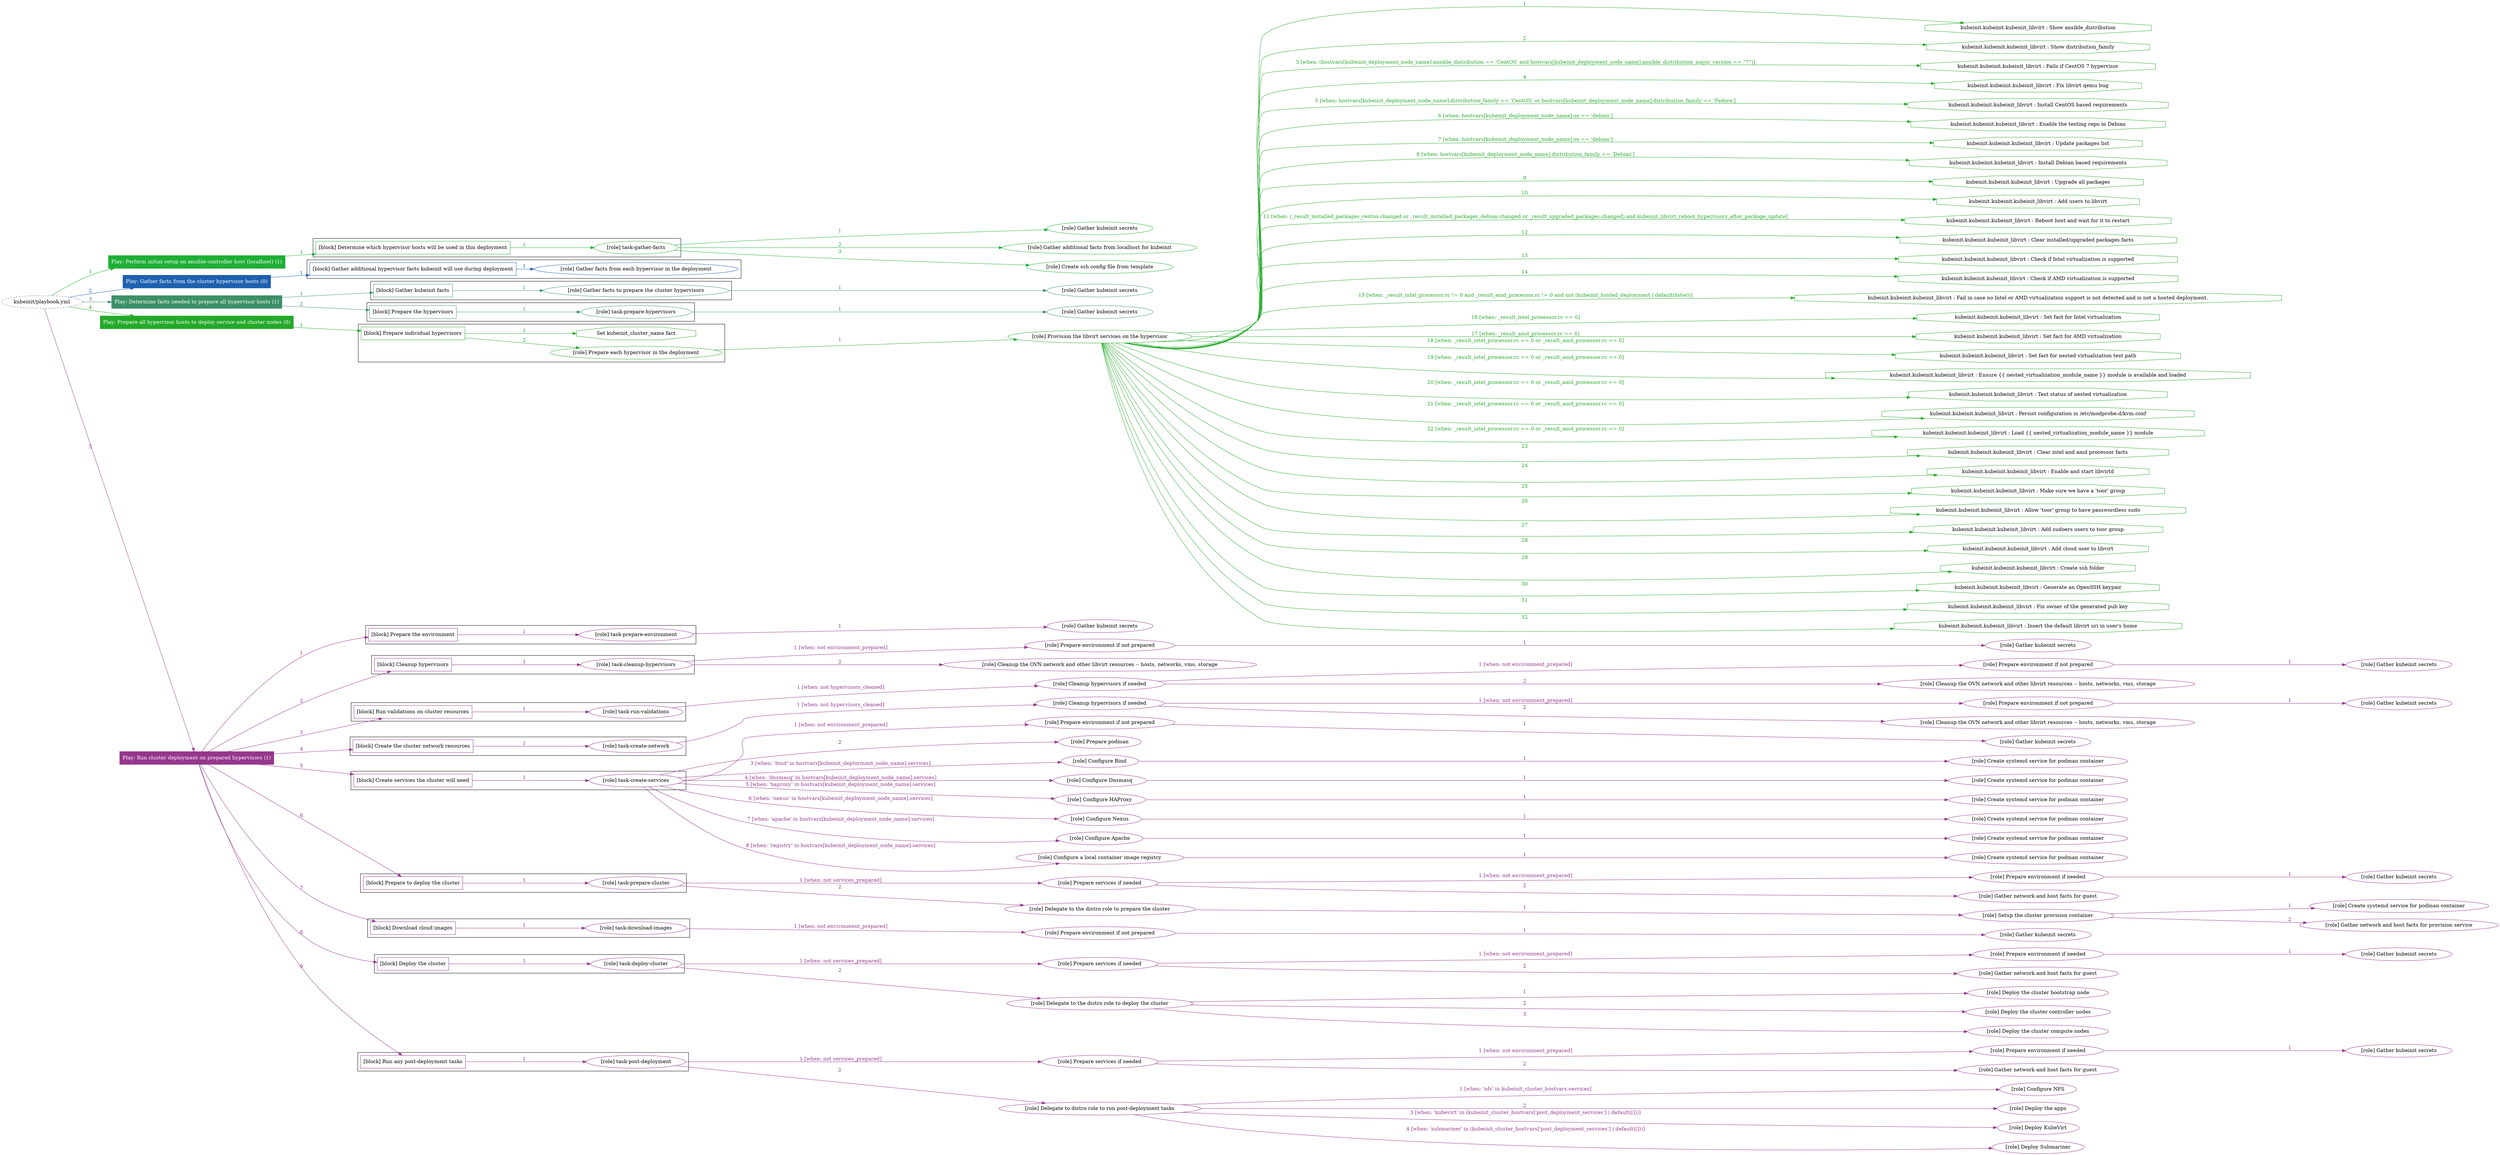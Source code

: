 digraph {
	graph [concentrate=true ordering=in rankdir=LR ratio=fill]
	edge [esep=5 sep=10]
	"kubeinit/playbook.yml" [URL="/home/runner/work/kubeinit/kubeinit/kubeinit/playbook.yml" id=playbook_e7cfbaa6 style=dotted]
	play_36e83aa4 [label="Play: Perform initial setup on ansible-controller host (localhost) (1)" URL="/home/runner/work/kubeinit/kubeinit/kubeinit/playbook.yml" color="#1daf35" fontcolor="#ffffff" id=play_36e83aa4 shape=box style=filled tooltip=localhost]
	"kubeinit/playbook.yml" -> play_36e83aa4 [label="1 " color="#1daf35" fontcolor="#1daf35" id=edge_16aa85ee labeltooltip="1 " tooltip="1 "]
	subgraph "Gather kubeinit secrets" {
		role_3c317bf0 [label="[role] Gather kubeinit secrets" URL="/home/runner/.ansible/collections/ansible_collections/kubeinit/kubeinit/roles/kubeinit_prepare/tasks/build_hypervisors_group.yml" color="#1daf35" id=role_3c317bf0 tooltip="Gather kubeinit secrets"]
	}
	subgraph "Gather additional facts from localhost for kubeinit" {
		role_29cb9073 [label="[role] Gather additional facts from localhost for kubeinit" URL="/home/runner/.ansible/collections/ansible_collections/kubeinit/kubeinit/roles/kubeinit_prepare/tasks/build_hypervisors_group.yml" color="#1daf35" id=role_29cb9073 tooltip="Gather additional facts from localhost for kubeinit"]
	}
	subgraph "Create ssh config file from template" {
		role_974e340e [label="[role] Create ssh config file from template" URL="/home/runner/.ansible/collections/ansible_collections/kubeinit/kubeinit/roles/kubeinit_prepare/tasks/build_hypervisors_group.yml" color="#1daf35" id=role_974e340e tooltip="Create ssh config file from template"]
	}
	subgraph "task-gather-facts" {
		role_64f26440 [label="[role] task-gather-facts" URL="/home/runner/work/kubeinit/kubeinit/kubeinit/playbook.yml" color="#1daf35" id=role_64f26440 tooltip="task-gather-facts"]
		role_64f26440 -> role_3c317bf0 [label="1 " color="#1daf35" fontcolor="#1daf35" id=edge_2f34d258 labeltooltip="1 " tooltip="1 "]
		role_64f26440 -> role_29cb9073 [label="2 " color="#1daf35" fontcolor="#1daf35" id=edge_8a6fcaa8 labeltooltip="2 " tooltip="2 "]
		role_64f26440 -> role_974e340e [label="3 " color="#1daf35" fontcolor="#1daf35" id=edge_31248057 labeltooltip="3 " tooltip="3 "]
	}
	subgraph "Play: Perform initial setup on ansible-controller host (localhost) (1)" {
		play_36e83aa4 -> block_c2f17449 [label=1 color="#1daf35" fontcolor="#1daf35" id=edge_c9c490f5 labeltooltip=1 tooltip=1]
		subgraph cluster_block_c2f17449 {
			block_c2f17449 [label="[block] Determine which hypervisor hosts will be used in this deployment" URL="/home/runner/work/kubeinit/kubeinit/kubeinit/playbook.yml" color="#1daf35" id=block_c2f17449 labeltooltip="Determine which hypervisor hosts will be used in this deployment" shape=box tooltip="Determine which hypervisor hosts will be used in this deployment"]
			block_c2f17449 -> role_64f26440 [label="1 " color="#1daf35" fontcolor="#1daf35" id=edge_5099a831 labeltooltip="1 " tooltip="1 "]
		}
	}
	play_21467528 [label="Play: Gather facts from the cluster hypervisor hosts (0)" URL="/home/runner/work/kubeinit/kubeinit/kubeinit/playbook.yml" color="#1d61af" fontcolor="#ffffff" id=play_21467528 shape=box style=filled tooltip="Play: Gather facts from the cluster hypervisor hosts (0)"]
	"kubeinit/playbook.yml" -> play_21467528 [label="2 " color="#1d61af" fontcolor="#1d61af" id=edge_ca7be49f labeltooltip="2 " tooltip="2 "]
	subgraph "Gather facts from each hypervisor in the deployment" {
		role_5eb4aa24 [label="[role] Gather facts from each hypervisor in the deployment" URL="/home/runner/work/kubeinit/kubeinit/kubeinit/playbook.yml" color="#1d61af" id=role_5eb4aa24 tooltip="Gather facts from each hypervisor in the deployment"]
	}
	subgraph "Play: Gather facts from the cluster hypervisor hosts (0)" {
		play_21467528 -> block_9f050d8a [label=1 color="#1d61af" fontcolor="#1d61af" id=edge_f1d0e443 labeltooltip=1 tooltip=1]
		subgraph cluster_block_9f050d8a {
			block_9f050d8a [label="[block] Gather additional hypervisor facts kubeinit will use during deployment" URL="/home/runner/work/kubeinit/kubeinit/kubeinit/playbook.yml" color="#1d61af" id=block_9f050d8a labeltooltip="Gather additional hypervisor facts kubeinit will use during deployment" shape=box tooltip="Gather additional hypervisor facts kubeinit will use during deployment"]
			block_9f050d8a -> role_5eb4aa24 [label="1 " color="#1d61af" fontcolor="#1d61af" id=edge_22c4cb02 labeltooltip="1 " tooltip="1 "]
		}
	}
	play_1f74bd82 [label="Play: Determine facts needed to prepare all hypervisor hosts (1)" URL="/home/runner/work/kubeinit/kubeinit/kubeinit/playbook.yml" color="#3c9066" fontcolor="#ffffff" id=play_1f74bd82 shape=box style=filled tooltip=localhost]
	"kubeinit/playbook.yml" -> play_1f74bd82 [label="3 " color="#3c9066" fontcolor="#3c9066" id=edge_e780afa7 labeltooltip="3 " tooltip="3 "]
	subgraph "Gather kubeinit secrets" {
		role_453f1dab [label="[role] Gather kubeinit secrets" URL="/home/runner/.ansible/collections/ansible_collections/kubeinit/kubeinit/roles/kubeinit_prepare/tasks/gather_kubeinit_facts.yml" color="#3c9066" id=role_453f1dab tooltip="Gather kubeinit secrets"]
	}
	subgraph "Gather facts to prepare the cluster hypervisors" {
		role_5d9cd553 [label="[role] Gather facts to prepare the cluster hypervisors" URL="/home/runner/work/kubeinit/kubeinit/kubeinit/playbook.yml" color="#3c9066" id=role_5d9cd553 tooltip="Gather facts to prepare the cluster hypervisors"]
		role_5d9cd553 -> role_453f1dab [label="1 " color="#3c9066" fontcolor="#3c9066" id=edge_048c618e labeltooltip="1 " tooltip="1 "]
	}
	subgraph "Gather kubeinit secrets" {
		role_f334ef22 [label="[role] Gather kubeinit secrets" URL="/home/runner/.ansible/collections/ansible_collections/kubeinit/kubeinit/roles/kubeinit_prepare/tasks/gather_kubeinit_facts.yml" color="#3c9066" id=role_f334ef22 tooltip="Gather kubeinit secrets"]
	}
	subgraph "task-prepare-hypervisors" {
		role_1aebdc49 [label="[role] task-prepare-hypervisors" URL="/home/runner/work/kubeinit/kubeinit/kubeinit/playbook.yml" color="#3c9066" id=role_1aebdc49 tooltip="task-prepare-hypervisors"]
		role_1aebdc49 -> role_f334ef22 [label="1 " color="#3c9066" fontcolor="#3c9066" id=edge_4fbcb74e labeltooltip="1 " tooltip="1 "]
	}
	subgraph "Play: Determine facts needed to prepare all hypervisor hosts (1)" {
		play_1f74bd82 -> block_117ecbcc [label=1 color="#3c9066" fontcolor="#3c9066" id=edge_76be7b60 labeltooltip=1 tooltip=1]
		subgraph cluster_block_117ecbcc {
			block_117ecbcc [label="[block] Gather kubeinit facts" URL="/home/runner/work/kubeinit/kubeinit/kubeinit/playbook.yml" color="#3c9066" id=block_117ecbcc labeltooltip="Gather kubeinit facts" shape=box tooltip="Gather kubeinit facts"]
			block_117ecbcc -> role_5d9cd553 [label="1 " color="#3c9066" fontcolor="#3c9066" id=edge_2717683e labeltooltip="1 " tooltip="1 "]
		}
		play_1f74bd82 -> block_f1cde880 [label=2 color="#3c9066" fontcolor="#3c9066" id=edge_0848d3b6 labeltooltip=2 tooltip=2]
		subgraph cluster_block_f1cde880 {
			block_f1cde880 [label="[block] Prepare the hypervisors" URL="/home/runner/work/kubeinit/kubeinit/kubeinit/playbook.yml" color="#3c9066" id=block_f1cde880 labeltooltip="Prepare the hypervisors" shape=box tooltip="Prepare the hypervisors"]
			block_f1cde880 -> role_1aebdc49 [label="1 " color="#3c9066" fontcolor="#3c9066" id=edge_12dfe276 labeltooltip="1 " tooltip="1 "]
		}
	}
	play_3480ef7a [label="Play: Prepare all hypervisor hosts to deploy service and cluster nodes (0)" URL="/home/runner/work/kubeinit/kubeinit/kubeinit/playbook.yml" color="#23a929" fontcolor="#ffffff" id=play_3480ef7a shape=box style=filled tooltip="Play: Prepare all hypervisor hosts to deploy service and cluster nodes (0)"]
	"kubeinit/playbook.yml" -> play_3480ef7a [label="4 " color="#23a929" fontcolor="#23a929" id=edge_16858882 labeltooltip="4 " tooltip="4 "]
	subgraph "Provision the libvirt services on the hypervisor" {
		role_0b88bc93 [label="[role] Provision the libvirt services on the hypervisor" URL="/home/runner/.ansible/collections/ansible_collections/kubeinit/kubeinit/roles/kubeinit_prepare/tasks/prepare_hypervisor.yml" color="#23a929" id=role_0b88bc93 tooltip="Provision the libvirt services on the hypervisor"]
		task_b64ff04a [label="kubeinit.kubeinit.kubeinit_libvirt : Show ansible_distribution" URL="/home/runner/.ansible/collections/ansible_collections/kubeinit/kubeinit/roles/kubeinit_libvirt/tasks/main.yml" color="#23a929" id=task_b64ff04a shape=octagon tooltip="kubeinit.kubeinit.kubeinit_libvirt : Show ansible_distribution"]
		role_0b88bc93 -> task_b64ff04a [label="1 " color="#23a929" fontcolor="#23a929" id=edge_61ac43b8 labeltooltip="1 " tooltip="1 "]
		task_ad1ac505 [label="kubeinit.kubeinit.kubeinit_libvirt : Show distribution_family" URL="/home/runner/.ansible/collections/ansible_collections/kubeinit/kubeinit/roles/kubeinit_libvirt/tasks/main.yml" color="#23a929" id=task_ad1ac505 shape=octagon tooltip="kubeinit.kubeinit.kubeinit_libvirt : Show distribution_family"]
		role_0b88bc93 -> task_ad1ac505 [label="2 " color="#23a929" fontcolor="#23a929" id=edge_ad0d5130 labeltooltip="2 " tooltip="2 "]
		task_9f4432a3 [label="kubeinit.kubeinit.kubeinit_libvirt : Fails if CentOS 7 hypervisor" URL="/home/runner/.ansible/collections/ansible_collections/kubeinit/kubeinit/roles/kubeinit_libvirt/tasks/main.yml" color="#23a929" id=task_9f4432a3 shape=octagon tooltip="kubeinit.kubeinit.kubeinit_libvirt : Fails if CentOS 7 hypervisor"]
		role_0b88bc93 -> task_9f4432a3 [label="3 [when: (hostvars[kubeinit_deployment_node_name].ansible_distribution == 'CentOS' and hostvars[kubeinit_deployment_node_name].ansible_distribution_major_version == \"7\")]" color="#23a929" fontcolor="#23a929" id=edge_8baaa7e9 labeltooltip="3 [when: (hostvars[kubeinit_deployment_node_name].ansible_distribution == 'CentOS' and hostvars[kubeinit_deployment_node_name].ansible_distribution_major_version == \"7\")]" tooltip="3 [when: (hostvars[kubeinit_deployment_node_name].ansible_distribution == 'CentOS' and hostvars[kubeinit_deployment_node_name].ansible_distribution_major_version == \"7\")]"]
		task_9d7cc44b [label="kubeinit.kubeinit.kubeinit_libvirt : Fix libvirt qemu bug" URL="/home/runner/.ansible/collections/ansible_collections/kubeinit/kubeinit/roles/kubeinit_libvirt/tasks/main.yml" color="#23a929" id=task_9d7cc44b shape=octagon tooltip="kubeinit.kubeinit.kubeinit_libvirt : Fix libvirt qemu bug"]
		role_0b88bc93 -> task_9d7cc44b [label="4 " color="#23a929" fontcolor="#23a929" id=edge_e52274a8 labeltooltip="4 " tooltip="4 "]
		task_c590e500 [label="kubeinit.kubeinit.kubeinit_libvirt : Install CentOS based requirements" URL="/home/runner/.ansible/collections/ansible_collections/kubeinit/kubeinit/roles/kubeinit_libvirt/tasks/main.yml" color="#23a929" id=task_c590e500 shape=octagon tooltip="kubeinit.kubeinit.kubeinit_libvirt : Install CentOS based requirements"]
		role_0b88bc93 -> task_c590e500 [label="5 [when: hostvars[kubeinit_deployment_node_name].distribution_family == 'CentOS' or hostvars[kubeinit_deployment_node_name].distribution_family == 'Fedora']" color="#23a929" fontcolor="#23a929" id=edge_756aa390 labeltooltip="5 [when: hostvars[kubeinit_deployment_node_name].distribution_family == 'CentOS' or hostvars[kubeinit_deployment_node_name].distribution_family == 'Fedora']" tooltip="5 [when: hostvars[kubeinit_deployment_node_name].distribution_family == 'CentOS' or hostvars[kubeinit_deployment_node_name].distribution_family == 'Fedora']"]
		task_b4128283 [label="kubeinit.kubeinit.kubeinit_libvirt : Enable the testing repo in Debian" URL="/home/runner/.ansible/collections/ansible_collections/kubeinit/kubeinit/roles/kubeinit_libvirt/tasks/main.yml" color="#23a929" id=task_b4128283 shape=octagon tooltip="kubeinit.kubeinit.kubeinit_libvirt : Enable the testing repo in Debian"]
		role_0b88bc93 -> task_b4128283 [label="6 [when: hostvars[kubeinit_deployment_node_name].os == 'debian']" color="#23a929" fontcolor="#23a929" id=edge_a06b0e93 labeltooltip="6 [when: hostvars[kubeinit_deployment_node_name].os == 'debian']" tooltip="6 [when: hostvars[kubeinit_deployment_node_name].os == 'debian']"]
		task_98e4f99e [label="kubeinit.kubeinit.kubeinit_libvirt : Update packages list" URL="/home/runner/.ansible/collections/ansible_collections/kubeinit/kubeinit/roles/kubeinit_libvirt/tasks/main.yml" color="#23a929" id=task_98e4f99e shape=octagon tooltip="kubeinit.kubeinit.kubeinit_libvirt : Update packages list"]
		role_0b88bc93 -> task_98e4f99e [label="7 [when: hostvars[kubeinit_deployment_node_name].os == 'debian']" color="#23a929" fontcolor="#23a929" id=edge_a3b78635 labeltooltip="7 [when: hostvars[kubeinit_deployment_node_name].os == 'debian']" tooltip="7 [when: hostvars[kubeinit_deployment_node_name].os == 'debian']"]
		task_e48f92fc [label="kubeinit.kubeinit.kubeinit_libvirt : Install Debian based requirements" URL="/home/runner/.ansible/collections/ansible_collections/kubeinit/kubeinit/roles/kubeinit_libvirt/tasks/main.yml" color="#23a929" id=task_e48f92fc shape=octagon tooltip="kubeinit.kubeinit.kubeinit_libvirt : Install Debian based requirements"]
		role_0b88bc93 -> task_e48f92fc [label="8 [when: hostvars[kubeinit_deployment_node_name].distribution_family == 'Debian']" color="#23a929" fontcolor="#23a929" id=edge_5df88c19 labeltooltip="8 [when: hostvars[kubeinit_deployment_node_name].distribution_family == 'Debian']" tooltip="8 [when: hostvars[kubeinit_deployment_node_name].distribution_family == 'Debian']"]
		task_b8df402c [label="kubeinit.kubeinit.kubeinit_libvirt : Upgrade all packages" URL="/home/runner/.ansible/collections/ansible_collections/kubeinit/kubeinit/roles/kubeinit_libvirt/tasks/main.yml" color="#23a929" id=task_b8df402c shape=octagon tooltip="kubeinit.kubeinit.kubeinit_libvirt : Upgrade all packages"]
		role_0b88bc93 -> task_b8df402c [label="9 " color="#23a929" fontcolor="#23a929" id=edge_f4684291 labeltooltip="9 " tooltip="9 "]
		task_98422957 [label="kubeinit.kubeinit.kubeinit_libvirt : Add users to libvirt" URL="/home/runner/.ansible/collections/ansible_collections/kubeinit/kubeinit/roles/kubeinit_libvirt/tasks/main.yml" color="#23a929" id=task_98422957 shape=octagon tooltip="kubeinit.kubeinit.kubeinit_libvirt : Add users to libvirt"]
		role_0b88bc93 -> task_98422957 [label="10 " color="#23a929" fontcolor="#23a929" id=edge_bb81d6b9 labeltooltip="10 " tooltip="10 "]
		task_8db4b76d [label="kubeinit.kubeinit.kubeinit_libvirt : Reboot host and wait for it to restart" URL="/home/runner/.ansible/collections/ansible_collections/kubeinit/kubeinit/roles/kubeinit_libvirt/tasks/main.yml" color="#23a929" id=task_8db4b76d shape=octagon tooltip="kubeinit.kubeinit.kubeinit_libvirt : Reboot host and wait for it to restart"]
		role_0b88bc93 -> task_8db4b76d [label="11 [when: (_result_installed_packages_centos.changed or _result_installed_packages_debian.changed or _result_upgraded_packages.changed) and kubeinit_libvirt_reboot_hypervisors_after_package_update]" color="#23a929" fontcolor="#23a929" id=edge_9f2eb043 labeltooltip="11 [when: (_result_installed_packages_centos.changed or _result_installed_packages_debian.changed or _result_upgraded_packages.changed) and kubeinit_libvirt_reboot_hypervisors_after_package_update]" tooltip="11 [when: (_result_installed_packages_centos.changed or _result_installed_packages_debian.changed or _result_upgraded_packages.changed) and kubeinit_libvirt_reboot_hypervisors_after_package_update]"]
		task_cafa1327 [label="kubeinit.kubeinit.kubeinit_libvirt : Clear installed/upgraded packages facts" URL="/home/runner/.ansible/collections/ansible_collections/kubeinit/kubeinit/roles/kubeinit_libvirt/tasks/main.yml" color="#23a929" id=task_cafa1327 shape=octagon tooltip="kubeinit.kubeinit.kubeinit_libvirt : Clear installed/upgraded packages facts"]
		role_0b88bc93 -> task_cafa1327 [label="12 " color="#23a929" fontcolor="#23a929" id=edge_cb5a189b labeltooltip="12 " tooltip="12 "]
		task_eca2a313 [label="kubeinit.kubeinit.kubeinit_libvirt : Check if Intel virtualization is supported" URL="/home/runner/.ansible/collections/ansible_collections/kubeinit/kubeinit/roles/kubeinit_libvirt/tasks/main.yml" color="#23a929" id=task_eca2a313 shape=octagon tooltip="kubeinit.kubeinit.kubeinit_libvirt : Check if Intel virtualization is supported"]
		role_0b88bc93 -> task_eca2a313 [label="13 " color="#23a929" fontcolor="#23a929" id=edge_d173759a labeltooltip="13 " tooltip="13 "]
		task_051ab001 [label="kubeinit.kubeinit.kubeinit_libvirt : Check if AMD virtualization is supported" URL="/home/runner/.ansible/collections/ansible_collections/kubeinit/kubeinit/roles/kubeinit_libvirt/tasks/main.yml" color="#23a929" id=task_051ab001 shape=octagon tooltip="kubeinit.kubeinit.kubeinit_libvirt : Check if AMD virtualization is supported"]
		role_0b88bc93 -> task_051ab001 [label="14 " color="#23a929" fontcolor="#23a929" id=edge_52902e36 labeltooltip="14 " tooltip="14 "]
		task_c981a041 [label="kubeinit.kubeinit.kubeinit_libvirt : Fail in case no Intel or AMD virtualization support is not detected and is not a hosted deployment." URL="/home/runner/.ansible/collections/ansible_collections/kubeinit/kubeinit/roles/kubeinit_libvirt/tasks/main.yml" color="#23a929" id=task_c981a041 shape=octagon tooltip="kubeinit.kubeinit.kubeinit_libvirt : Fail in case no Intel or AMD virtualization support is not detected and is not a hosted deployment."]
		role_0b88bc93 -> task_c981a041 [label="15 [when: _result_intel_processor.rc != 0 and _result_amd_processor.rc != 0 and not (kubeinit_hosted_deployment | default(false))]" color="#23a929" fontcolor="#23a929" id=edge_a93f7d7d labeltooltip="15 [when: _result_intel_processor.rc != 0 and _result_amd_processor.rc != 0 and not (kubeinit_hosted_deployment | default(false))]" tooltip="15 [when: _result_intel_processor.rc != 0 and _result_amd_processor.rc != 0 and not (kubeinit_hosted_deployment | default(false))]"]
		task_8142d9ec [label="kubeinit.kubeinit.kubeinit_libvirt : Set fact for Intel virtualization" URL="/home/runner/.ansible/collections/ansible_collections/kubeinit/kubeinit/roles/kubeinit_libvirt/tasks/main.yml" color="#23a929" id=task_8142d9ec shape=octagon tooltip="kubeinit.kubeinit.kubeinit_libvirt : Set fact for Intel virtualization"]
		role_0b88bc93 -> task_8142d9ec [label="16 [when: _result_intel_processor.rc == 0]" color="#23a929" fontcolor="#23a929" id=edge_26497fd6 labeltooltip="16 [when: _result_intel_processor.rc == 0]" tooltip="16 [when: _result_intel_processor.rc == 0]"]
		task_3987c428 [label="kubeinit.kubeinit.kubeinit_libvirt : Set fact for AMD virtualization" URL="/home/runner/.ansible/collections/ansible_collections/kubeinit/kubeinit/roles/kubeinit_libvirt/tasks/main.yml" color="#23a929" id=task_3987c428 shape=octagon tooltip="kubeinit.kubeinit.kubeinit_libvirt : Set fact for AMD virtualization"]
		role_0b88bc93 -> task_3987c428 [label="17 [when: _result_amd_processor.rc == 0]" color="#23a929" fontcolor="#23a929" id=edge_21910fdb labeltooltip="17 [when: _result_amd_processor.rc == 0]" tooltip="17 [when: _result_amd_processor.rc == 0]"]
		task_e44d411a [label="kubeinit.kubeinit.kubeinit_libvirt : Set fact for nested virtualization test path" URL="/home/runner/.ansible/collections/ansible_collections/kubeinit/kubeinit/roles/kubeinit_libvirt/tasks/main.yml" color="#23a929" id=task_e44d411a shape=octagon tooltip="kubeinit.kubeinit.kubeinit_libvirt : Set fact for nested virtualization test path"]
		role_0b88bc93 -> task_e44d411a [label="18 [when: _result_intel_processor.rc == 0 or _result_amd_processor.rc == 0]" color="#23a929" fontcolor="#23a929" id=edge_7ee75362 labeltooltip="18 [when: _result_intel_processor.rc == 0 or _result_amd_processor.rc == 0]" tooltip="18 [when: _result_intel_processor.rc == 0 or _result_amd_processor.rc == 0]"]
		task_0d114c5c [label="kubeinit.kubeinit.kubeinit_libvirt : Ensure {{ nested_virtualization_module_name }} module is available and loaded" URL="/home/runner/.ansible/collections/ansible_collections/kubeinit/kubeinit/roles/kubeinit_libvirt/tasks/main.yml" color="#23a929" id=task_0d114c5c shape=octagon tooltip="kubeinit.kubeinit.kubeinit_libvirt : Ensure {{ nested_virtualization_module_name }} module is available and loaded"]
		role_0b88bc93 -> task_0d114c5c [label="19 [when: _result_intel_processor.rc == 0 or _result_amd_processor.rc == 0]" color="#23a929" fontcolor="#23a929" id=edge_13e57e83 labeltooltip="19 [when: _result_intel_processor.rc == 0 or _result_amd_processor.rc == 0]" tooltip="19 [when: _result_intel_processor.rc == 0 or _result_amd_processor.rc == 0]"]
		task_6db0e19a [label="kubeinit.kubeinit.kubeinit_libvirt : Test status of nested virtualization" URL="/home/runner/.ansible/collections/ansible_collections/kubeinit/kubeinit/roles/kubeinit_libvirt/tasks/main.yml" color="#23a929" id=task_6db0e19a shape=octagon tooltip="kubeinit.kubeinit.kubeinit_libvirt : Test status of nested virtualization"]
		role_0b88bc93 -> task_6db0e19a [label="20 [when: _result_intel_processor.rc == 0 or _result_amd_processor.rc == 0]" color="#23a929" fontcolor="#23a929" id=edge_42e7b39d labeltooltip="20 [when: _result_intel_processor.rc == 0 or _result_amd_processor.rc == 0]" tooltip="20 [when: _result_intel_processor.rc == 0 or _result_amd_processor.rc == 0]"]
		task_ebafe595 [label="kubeinit.kubeinit.kubeinit_libvirt : Persist configuration in /etc/modprobe.d/kvm.conf" URL="/home/runner/.ansible/collections/ansible_collections/kubeinit/kubeinit/roles/kubeinit_libvirt/tasks/main.yml" color="#23a929" id=task_ebafe595 shape=octagon tooltip="kubeinit.kubeinit.kubeinit_libvirt : Persist configuration in /etc/modprobe.d/kvm.conf"]
		role_0b88bc93 -> task_ebafe595 [label="21 [when: _result_intel_processor.rc == 0 or _result_amd_processor.rc == 0]" color="#23a929" fontcolor="#23a929" id=edge_e1e6a11c labeltooltip="21 [when: _result_intel_processor.rc == 0 or _result_amd_processor.rc == 0]" tooltip="21 [when: _result_intel_processor.rc == 0 or _result_amd_processor.rc == 0]"]
		task_2d88aefc [label="kubeinit.kubeinit.kubeinit_libvirt : Load {{ nested_virtualization_module_name }} module" URL="/home/runner/.ansible/collections/ansible_collections/kubeinit/kubeinit/roles/kubeinit_libvirt/tasks/main.yml" color="#23a929" id=task_2d88aefc shape=octagon tooltip="kubeinit.kubeinit.kubeinit_libvirt : Load {{ nested_virtualization_module_name }} module"]
		role_0b88bc93 -> task_2d88aefc [label="22 [when: _result_intel_processor.rc == 0 or _result_amd_processor.rc == 0]" color="#23a929" fontcolor="#23a929" id=edge_6d77fefa labeltooltip="22 [when: _result_intel_processor.rc == 0 or _result_amd_processor.rc == 0]" tooltip="22 [when: _result_intel_processor.rc == 0 or _result_amd_processor.rc == 0]"]
		task_7bce1401 [label="kubeinit.kubeinit.kubeinit_libvirt : Clear intel and amd processor facts" URL="/home/runner/.ansible/collections/ansible_collections/kubeinit/kubeinit/roles/kubeinit_libvirt/tasks/main.yml" color="#23a929" id=task_7bce1401 shape=octagon tooltip="kubeinit.kubeinit.kubeinit_libvirt : Clear intel and amd processor facts"]
		role_0b88bc93 -> task_7bce1401 [label="23 " color="#23a929" fontcolor="#23a929" id=edge_103824e0 labeltooltip="23 " tooltip="23 "]
		task_30292925 [label="kubeinit.kubeinit.kubeinit_libvirt : Enable and start libvirtd" URL="/home/runner/.ansible/collections/ansible_collections/kubeinit/kubeinit/roles/kubeinit_libvirt/tasks/main.yml" color="#23a929" id=task_30292925 shape=octagon tooltip="kubeinit.kubeinit.kubeinit_libvirt : Enable and start libvirtd"]
		role_0b88bc93 -> task_30292925 [label="24 " color="#23a929" fontcolor="#23a929" id=edge_5bae91b9 labeltooltip="24 " tooltip="24 "]
		task_66545e0e [label="kubeinit.kubeinit.kubeinit_libvirt : Make sure we have a 'toor' group" URL="/home/runner/.ansible/collections/ansible_collections/kubeinit/kubeinit/roles/kubeinit_libvirt/tasks/60_create_cloud_user.yml" color="#23a929" id=task_66545e0e shape=octagon tooltip="kubeinit.kubeinit.kubeinit_libvirt : Make sure we have a 'toor' group"]
		role_0b88bc93 -> task_66545e0e [label="25 " color="#23a929" fontcolor="#23a929" id=edge_87323b15 labeltooltip="25 " tooltip="25 "]
		task_51fe3feb [label="kubeinit.kubeinit.kubeinit_libvirt : Allow 'toor' group to have passwordless sudo" URL="/home/runner/.ansible/collections/ansible_collections/kubeinit/kubeinit/roles/kubeinit_libvirt/tasks/60_create_cloud_user.yml" color="#23a929" id=task_51fe3feb shape=octagon tooltip="kubeinit.kubeinit.kubeinit_libvirt : Allow 'toor' group to have passwordless sudo"]
		role_0b88bc93 -> task_51fe3feb [label="26 " color="#23a929" fontcolor="#23a929" id=edge_b0cd375d labeltooltip="26 " tooltip="26 "]
		task_ca926c26 [label="kubeinit.kubeinit.kubeinit_libvirt : Add sudoers users to toor group" URL="/home/runner/.ansible/collections/ansible_collections/kubeinit/kubeinit/roles/kubeinit_libvirt/tasks/60_create_cloud_user.yml" color="#23a929" id=task_ca926c26 shape=octagon tooltip="kubeinit.kubeinit.kubeinit_libvirt : Add sudoers users to toor group"]
		role_0b88bc93 -> task_ca926c26 [label="27 " color="#23a929" fontcolor="#23a929" id=edge_2b5bda8e labeltooltip="27 " tooltip="27 "]
		task_8717e0da [label="kubeinit.kubeinit.kubeinit_libvirt : Add cloud user to libvirt" URL="/home/runner/.ansible/collections/ansible_collections/kubeinit/kubeinit/roles/kubeinit_libvirt/tasks/60_create_cloud_user.yml" color="#23a929" id=task_8717e0da shape=octagon tooltip="kubeinit.kubeinit.kubeinit_libvirt : Add cloud user to libvirt"]
		role_0b88bc93 -> task_8717e0da [label="28 " color="#23a929" fontcolor="#23a929" id=edge_12cb2529 labeltooltip="28 " tooltip="28 "]
		task_7b3d4b35 [label="kubeinit.kubeinit.kubeinit_libvirt : Create ssh folder" URL="/home/runner/.ansible/collections/ansible_collections/kubeinit/kubeinit/roles/kubeinit_libvirt/tasks/60_create_cloud_user.yml" color="#23a929" id=task_7b3d4b35 shape=octagon tooltip="kubeinit.kubeinit.kubeinit_libvirt : Create ssh folder"]
		role_0b88bc93 -> task_7b3d4b35 [label="29 " color="#23a929" fontcolor="#23a929" id=edge_9ad69115 labeltooltip="29 " tooltip="29 "]
		task_eb295f01 [label="kubeinit.kubeinit.kubeinit_libvirt : Generate an OpenSSH keypair" URL="/home/runner/.ansible/collections/ansible_collections/kubeinit/kubeinit/roles/kubeinit_libvirt/tasks/60_create_cloud_user.yml" color="#23a929" id=task_eb295f01 shape=octagon tooltip="kubeinit.kubeinit.kubeinit_libvirt : Generate an OpenSSH keypair"]
		role_0b88bc93 -> task_eb295f01 [label="30 " color="#23a929" fontcolor="#23a929" id=edge_bb6305c4 labeltooltip="30 " tooltip="30 "]
		task_383f10ec [label="kubeinit.kubeinit.kubeinit_libvirt : Fix owner of the generated pub key" URL="/home/runner/.ansible/collections/ansible_collections/kubeinit/kubeinit/roles/kubeinit_libvirt/tasks/60_create_cloud_user.yml" color="#23a929" id=task_383f10ec shape=octagon tooltip="kubeinit.kubeinit.kubeinit_libvirt : Fix owner of the generated pub key"]
		role_0b88bc93 -> task_383f10ec [label="31 " color="#23a929" fontcolor="#23a929" id=edge_160954ad labeltooltip="31 " tooltip="31 "]
		task_c0a6eef6 [label="kubeinit.kubeinit.kubeinit_libvirt : Insert the default libvirt uri in user's home" URL="/home/runner/.ansible/collections/ansible_collections/kubeinit/kubeinit/roles/kubeinit_libvirt/tasks/60_create_cloud_user.yml" color="#23a929" id=task_c0a6eef6 shape=octagon tooltip="kubeinit.kubeinit.kubeinit_libvirt : Insert the default libvirt uri in user's home"]
		role_0b88bc93 -> task_c0a6eef6 [label="32 " color="#23a929" fontcolor="#23a929" id=edge_74390d98 labeltooltip="32 " tooltip="32 "]
	}
	subgraph "Prepare each hypervisor in the deployment" {
		role_4f807348 [label="[role] Prepare each hypervisor in the deployment" URL="/home/runner/work/kubeinit/kubeinit/kubeinit/playbook.yml" color="#23a929" id=role_4f807348 tooltip="Prepare each hypervisor in the deployment"]
		role_4f807348 -> role_0b88bc93 [label="1 " color="#23a929" fontcolor="#23a929" id=edge_e0485867 labeltooltip="1 " tooltip="1 "]
	}
	subgraph "Play: Prepare all hypervisor hosts to deploy service and cluster nodes (0)" {
		play_3480ef7a -> block_5889617b [label=1 color="#23a929" fontcolor="#23a929" id=edge_f9571d32 labeltooltip=1 tooltip=1]
		subgraph cluster_block_5889617b {
			block_5889617b [label="[block] Prepare individual hypervisors" URL="/home/runner/work/kubeinit/kubeinit/kubeinit/playbook.yml" color="#23a929" id=block_5889617b labeltooltip="Prepare individual hypervisors" shape=box tooltip="Prepare individual hypervisors"]
			block_5889617b -> role_4f807348 [label="2 " color="#23a929" fontcolor="#23a929" id=edge_d8dd15f9 labeltooltip="2 " tooltip="2 "]
			task_acbde6b2 [label="Set kubeinit_cluster_name fact" URL="/home/runner/work/kubeinit/kubeinit/kubeinit/playbook.yml" color="#23a929" id=task_acbde6b2 shape=octagon tooltip="Set kubeinit_cluster_name fact"]
			block_5889617b -> task_acbde6b2 [label="1 " color="#23a929" fontcolor="#23a929" id=edge_c24d0d00 labeltooltip="1 " tooltip="1 "]
		}
	}
	play_808dfef9 [label="Play: Run cluster deployment on prepared hypervisors (1)" URL="/home/runner/work/kubeinit/kubeinit/kubeinit/playbook.yml" color="#95378c" fontcolor="#ffffff" id=play_808dfef9 shape=box style=filled tooltip=localhost]
	"kubeinit/playbook.yml" -> play_808dfef9 [label="5 " color="#95378c" fontcolor="#95378c" id=edge_31736645 labeltooltip="5 " tooltip="5 "]
	subgraph "Gather kubeinit secrets" {
		role_9e8beae4 [label="[role] Gather kubeinit secrets" URL="/home/runner/.ansible/collections/ansible_collections/kubeinit/kubeinit/roles/kubeinit_prepare/tasks/gather_kubeinit_facts.yml" color="#95378c" id=role_9e8beae4 tooltip="Gather kubeinit secrets"]
	}
	subgraph "task-prepare-environment" {
		role_91f70742 [label="[role] task-prepare-environment" URL="/home/runner/work/kubeinit/kubeinit/kubeinit/playbook.yml" color="#95378c" id=role_91f70742 tooltip="task-prepare-environment"]
		role_91f70742 -> role_9e8beae4 [label="1 " color="#95378c" fontcolor="#95378c" id=edge_72644089 labeltooltip="1 " tooltip="1 "]
	}
	subgraph "Gather kubeinit secrets" {
		role_c47f2842 [label="[role] Gather kubeinit secrets" URL="/home/runner/.ansible/collections/ansible_collections/kubeinit/kubeinit/roles/kubeinit_prepare/tasks/gather_kubeinit_facts.yml" color="#95378c" id=role_c47f2842 tooltip="Gather kubeinit secrets"]
	}
	subgraph "Prepare environment if not prepared" {
		role_1775d834 [label="[role] Prepare environment if not prepared" URL="/home/runner/.ansible/collections/ansible_collections/kubeinit/kubeinit/roles/kubeinit_prepare/tasks/cleanup_hypervisors.yml" color="#95378c" id=role_1775d834 tooltip="Prepare environment if not prepared"]
		role_1775d834 -> role_c47f2842 [label="1 " color="#95378c" fontcolor="#95378c" id=edge_9a7b1d58 labeltooltip="1 " tooltip="1 "]
	}
	subgraph "Cleanup the OVN network and other libvirt resources -- hosts, networks, vms, storage" {
		role_4a42201c [label="[role] Cleanup the OVN network and other libvirt resources -- hosts, networks, vms, storage" URL="/home/runner/.ansible/collections/ansible_collections/kubeinit/kubeinit/roles/kubeinit_prepare/tasks/cleanup_hypervisors.yml" color="#95378c" id=role_4a42201c tooltip="Cleanup the OVN network and other libvirt resources -- hosts, networks, vms, storage"]
	}
	subgraph "task-cleanup-hypervisors" {
		role_69678b94 [label="[role] task-cleanup-hypervisors" URL="/home/runner/work/kubeinit/kubeinit/kubeinit/playbook.yml" color="#95378c" id=role_69678b94 tooltip="task-cleanup-hypervisors"]
		role_69678b94 -> role_1775d834 [label="1 [when: not environment_prepared]" color="#95378c" fontcolor="#95378c" id=edge_98ff0adc labeltooltip="1 [when: not environment_prepared]" tooltip="1 [when: not environment_prepared]"]
		role_69678b94 -> role_4a42201c [label="2 " color="#95378c" fontcolor="#95378c" id=edge_0db930b0 labeltooltip="2 " tooltip="2 "]
	}
	subgraph "Gather kubeinit secrets" {
		role_779a45f3 [label="[role] Gather kubeinit secrets" URL="/home/runner/.ansible/collections/ansible_collections/kubeinit/kubeinit/roles/kubeinit_prepare/tasks/gather_kubeinit_facts.yml" color="#95378c" id=role_779a45f3 tooltip="Gather kubeinit secrets"]
	}
	subgraph "Prepare environment if not prepared" {
		role_029eae73 [label="[role] Prepare environment if not prepared" URL="/home/runner/.ansible/collections/ansible_collections/kubeinit/kubeinit/roles/kubeinit_prepare/tasks/cleanup_hypervisors.yml" color="#95378c" id=role_029eae73 tooltip="Prepare environment if not prepared"]
		role_029eae73 -> role_779a45f3 [label="1 " color="#95378c" fontcolor="#95378c" id=edge_e98d2439 labeltooltip="1 " tooltip="1 "]
	}
	subgraph "Cleanup the OVN network and other libvirt resources -- hosts, networks, vms, storage" {
		role_016f71a9 [label="[role] Cleanup the OVN network and other libvirt resources -- hosts, networks, vms, storage" URL="/home/runner/.ansible/collections/ansible_collections/kubeinit/kubeinit/roles/kubeinit_prepare/tasks/cleanup_hypervisors.yml" color="#95378c" id=role_016f71a9 tooltip="Cleanup the OVN network and other libvirt resources -- hosts, networks, vms, storage"]
	}
	subgraph "Cleanup hypervisors if needed" {
		role_bc1dd3ff [label="[role] Cleanup hypervisors if needed" URL="/home/runner/.ansible/collections/ansible_collections/kubeinit/kubeinit/roles/kubeinit_validations/tasks/main.yml" color="#95378c" id=role_bc1dd3ff tooltip="Cleanup hypervisors if needed"]
		role_bc1dd3ff -> role_029eae73 [label="1 [when: not environment_prepared]" color="#95378c" fontcolor="#95378c" id=edge_d470cfa7 labeltooltip="1 [when: not environment_prepared]" tooltip="1 [when: not environment_prepared]"]
		role_bc1dd3ff -> role_016f71a9 [label="2 " color="#95378c" fontcolor="#95378c" id=edge_9e3dcfb5 labeltooltip="2 " tooltip="2 "]
	}
	subgraph "task-run-validations" {
		role_aee0e2d0 [label="[role] task-run-validations" URL="/home/runner/work/kubeinit/kubeinit/kubeinit/playbook.yml" color="#95378c" id=role_aee0e2d0 tooltip="task-run-validations"]
		role_aee0e2d0 -> role_bc1dd3ff [label="1 [when: not hypervisors_cleaned]" color="#95378c" fontcolor="#95378c" id=edge_3ad546dc labeltooltip="1 [when: not hypervisors_cleaned]" tooltip="1 [when: not hypervisors_cleaned]"]
	}
	subgraph "Gather kubeinit secrets" {
		role_4c277256 [label="[role] Gather kubeinit secrets" URL="/home/runner/.ansible/collections/ansible_collections/kubeinit/kubeinit/roles/kubeinit_prepare/tasks/gather_kubeinit_facts.yml" color="#95378c" id=role_4c277256 tooltip="Gather kubeinit secrets"]
	}
	subgraph "Prepare environment if not prepared" {
		role_d033ea1e [label="[role] Prepare environment if not prepared" URL="/home/runner/.ansible/collections/ansible_collections/kubeinit/kubeinit/roles/kubeinit_prepare/tasks/cleanup_hypervisors.yml" color="#95378c" id=role_d033ea1e tooltip="Prepare environment if not prepared"]
		role_d033ea1e -> role_4c277256 [label="1 " color="#95378c" fontcolor="#95378c" id=edge_a92d0198 labeltooltip="1 " tooltip="1 "]
	}
	subgraph "Cleanup the OVN network and other libvirt resources -- hosts, networks, vms, storage" {
		role_35ab41ce [label="[role] Cleanup the OVN network and other libvirt resources -- hosts, networks, vms, storage" URL="/home/runner/.ansible/collections/ansible_collections/kubeinit/kubeinit/roles/kubeinit_prepare/tasks/cleanup_hypervisors.yml" color="#95378c" id=role_35ab41ce tooltip="Cleanup the OVN network and other libvirt resources -- hosts, networks, vms, storage"]
	}
	subgraph "Cleanup hypervisors if needed" {
		role_d757dde4 [label="[role] Cleanup hypervisors if needed" URL="/home/runner/.ansible/collections/ansible_collections/kubeinit/kubeinit/roles/kubeinit_libvirt/tasks/create_network.yml" color="#95378c" id=role_d757dde4 tooltip="Cleanup hypervisors if needed"]
		role_d757dde4 -> role_d033ea1e [label="1 [when: not environment_prepared]" color="#95378c" fontcolor="#95378c" id=edge_72c2bd42 labeltooltip="1 [when: not environment_prepared]" tooltip="1 [when: not environment_prepared]"]
		role_d757dde4 -> role_35ab41ce [label="2 " color="#95378c" fontcolor="#95378c" id=edge_2d4a122e labeltooltip="2 " tooltip="2 "]
	}
	subgraph "task-create-network" {
		role_79df27c5 [label="[role] task-create-network" URL="/home/runner/work/kubeinit/kubeinit/kubeinit/playbook.yml" color="#95378c" id=role_79df27c5 tooltip="task-create-network"]
		role_79df27c5 -> role_d757dde4 [label="1 [when: not hypervisors_cleaned]" color="#95378c" fontcolor="#95378c" id=edge_038ed26f labeltooltip="1 [when: not hypervisors_cleaned]" tooltip="1 [when: not hypervisors_cleaned]"]
	}
	subgraph "Gather kubeinit secrets" {
		role_8b2a0a86 [label="[role] Gather kubeinit secrets" URL="/home/runner/.ansible/collections/ansible_collections/kubeinit/kubeinit/roles/kubeinit_prepare/tasks/gather_kubeinit_facts.yml" color="#95378c" id=role_8b2a0a86 tooltip="Gather kubeinit secrets"]
	}
	subgraph "Prepare environment if not prepared" {
		role_1d52ff40 [label="[role] Prepare environment if not prepared" URL="/home/runner/.ansible/collections/ansible_collections/kubeinit/kubeinit/roles/kubeinit_services/tasks/main.yml" color="#95378c" id=role_1d52ff40 tooltip="Prepare environment if not prepared"]
		role_1d52ff40 -> role_8b2a0a86 [label="1 " color="#95378c" fontcolor="#95378c" id=edge_38574e40 labeltooltip="1 " tooltip="1 "]
	}
	subgraph "Prepare podman" {
		role_3937d56c [label="[role] Prepare podman" URL="/home/runner/.ansible/collections/ansible_collections/kubeinit/kubeinit/roles/kubeinit_services/tasks/00_create_service_pod.yml" color="#95378c" id=role_3937d56c tooltip="Prepare podman"]
	}
	subgraph "Create systemd service for podman container" {
		role_62cafbd1 [label="[role] Create systemd service for podman container" URL="/home/runner/.ansible/collections/ansible_collections/kubeinit/kubeinit/roles/kubeinit_bind/tasks/main.yml" color="#95378c" id=role_62cafbd1 tooltip="Create systemd service for podman container"]
	}
	subgraph "Configure Bind" {
		role_ccd7910e [label="[role] Configure Bind" URL="/home/runner/.ansible/collections/ansible_collections/kubeinit/kubeinit/roles/kubeinit_services/tasks/start_services_containers.yml" color="#95378c" id=role_ccd7910e tooltip="Configure Bind"]
		role_ccd7910e -> role_62cafbd1 [label="1 " color="#95378c" fontcolor="#95378c" id=edge_aa45752b labeltooltip="1 " tooltip="1 "]
	}
	subgraph "Create systemd service for podman container" {
		role_a7cc374a [label="[role] Create systemd service for podman container" URL="/home/runner/.ansible/collections/ansible_collections/kubeinit/kubeinit/roles/kubeinit_dnsmasq/tasks/main.yml" color="#95378c" id=role_a7cc374a tooltip="Create systemd service for podman container"]
	}
	subgraph "Configure Dnsmasq" {
		role_9b7b3a23 [label="[role] Configure Dnsmasq" URL="/home/runner/.ansible/collections/ansible_collections/kubeinit/kubeinit/roles/kubeinit_services/tasks/start_services_containers.yml" color="#95378c" id=role_9b7b3a23 tooltip="Configure Dnsmasq"]
		role_9b7b3a23 -> role_a7cc374a [label="1 " color="#95378c" fontcolor="#95378c" id=edge_c2bf923c labeltooltip="1 " tooltip="1 "]
	}
	subgraph "Create systemd service for podman container" {
		role_af328588 [label="[role] Create systemd service for podman container" URL="/home/runner/.ansible/collections/ansible_collections/kubeinit/kubeinit/roles/kubeinit_haproxy/tasks/main.yml" color="#95378c" id=role_af328588 tooltip="Create systemd service for podman container"]
	}
	subgraph "Configure HAProxy" {
		role_d553b7b6 [label="[role] Configure HAProxy" URL="/home/runner/.ansible/collections/ansible_collections/kubeinit/kubeinit/roles/kubeinit_services/tasks/start_services_containers.yml" color="#95378c" id=role_d553b7b6 tooltip="Configure HAProxy"]
		role_d553b7b6 -> role_af328588 [label="1 " color="#95378c" fontcolor="#95378c" id=edge_31b87de3 labeltooltip="1 " tooltip="1 "]
	}
	subgraph "Create systemd service for podman container" {
		role_07c748ed [label="[role] Create systemd service for podman container" URL="/home/runner/.ansible/collections/ansible_collections/kubeinit/kubeinit/roles/kubeinit_nexus/tasks/main.yml" color="#95378c" id=role_07c748ed tooltip="Create systemd service for podman container"]
	}
	subgraph "Configure Nexus" {
		role_2a3fe7f7 [label="[role] Configure Nexus" URL="/home/runner/.ansible/collections/ansible_collections/kubeinit/kubeinit/roles/kubeinit_services/tasks/start_services_containers.yml" color="#95378c" id=role_2a3fe7f7 tooltip="Configure Nexus"]
		role_2a3fe7f7 -> role_07c748ed [label="1 " color="#95378c" fontcolor="#95378c" id=edge_8fca6cf4 labeltooltip="1 " tooltip="1 "]
	}
	subgraph "Create systemd service for podman container" {
		role_660f465f [label="[role] Create systemd service for podman container" URL="/home/runner/.ansible/collections/ansible_collections/kubeinit/kubeinit/roles/kubeinit_apache/tasks/main.yml" color="#95378c" id=role_660f465f tooltip="Create systemd service for podman container"]
	}
	subgraph "Configure Apache" {
		role_f7f10214 [label="[role] Configure Apache" URL="/home/runner/.ansible/collections/ansible_collections/kubeinit/kubeinit/roles/kubeinit_services/tasks/start_services_containers.yml" color="#95378c" id=role_f7f10214 tooltip="Configure Apache"]
		role_f7f10214 -> role_660f465f [label="1 " color="#95378c" fontcolor="#95378c" id=edge_bc8da710 labeltooltip="1 " tooltip="1 "]
	}
	subgraph "Create systemd service for podman container" {
		role_874f8837 [label="[role] Create systemd service for podman container" URL="/home/runner/.ansible/collections/ansible_collections/kubeinit/kubeinit/roles/kubeinit_registry/tasks/main.yml" color="#95378c" id=role_874f8837 tooltip="Create systemd service for podman container"]
	}
	subgraph "Configure a local container image registry" {
		role_768cf18b [label="[role] Configure a local container image registry" URL="/home/runner/.ansible/collections/ansible_collections/kubeinit/kubeinit/roles/kubeinit_services/tasks/start_services_containers.yml" color="#95378c" id=role_768cf18b tooltip="Configure a local container image registry"]
		role_768cf18b -> role_874f8837 [label="1 " color="#95378c" fontcolor="#95378c" id=edge_690202fc labeltooltip="1 " tooltip="1 "]
	}
	subgraph "task-create-services" {
		role_c861b03e [label="[role] task-create-services" URL="/home/runner/work/kubeinit/kubeinit/kubeinit/playbook.yml" color="#95378c" id=role_c861b03e tooltip="task-create-services"]
		role_c861b03e -> role_1d52ff40 [label="1 [when: not environment_prepared]" color="#95378c" fontcolor="#95378c" id=edge_8b3db8ed labeltooltip="1 [when: not environment_prepared]" tooltip="1 [when: not environment_prepared]"]
		role_c861b03e -> role_3937d56c [label="2 " color="#95378c" fontcolor="#95378c" id=edge_ffebc317 labeltooltip="2 " tooltip="2 "]
		role_c861b03e -> role_ccd7910e [label="3 [when: 'bind' in hostvars[kubeinit_deployment_node_name].services]" color="#95378c" fontcolor="#95378c" id=edge_2903a189 labeltooltip="3 [when: 'bind' in hostvars[kubeinit_deployment_node_name].services]" tooltip="3 [when: 'bind' in hostvars[kubeinit_deployment_node_name].services]"]
		role_c861b03e -> role_9b7b3a23 [label="4 [when: 'dnsmasq' in hostvars[kubeinit_deployment_node_name].services]" color="#95378c" fontcolor="#95378c" id=edge_b7fec321 labeltooltip="4 [when: 'dnsmasq' in hostvars[kubeinit_deployment_node_name].services]" tooltip="4 [when: 'dnsmasq' in hostvars[kubeinit_deployment_node_name].services]"]
		role_c861b03e -> role_d553b7b6 [label="5 [when: 'haproxy' in hostvars[kubeinit_deployment_node_name].services]" color="#95378c" fontcolor="#95378c" id=edge_647abdae labeltooltip="5 [when: 'haproxy' in hostvars[kubeinit_deployment_node_name].services]" tooltip="5 [when: 'haproxy' in hostvars[kubeinit_deployment_node_name].services]"]
		role_c861b03e -> role_2a3fe7f7 [label="6 [when: 'nexus' in hostvars[kubeinit_deployment_node_name].services]" color="#95378c" fontcolor="#95378c" id=edge_de812606 labeltooltip="6 [when: 'nexus' in hostvars[kubeinit_deployment_node_name].services]" tooltip="6 [when: 'nexus' in hostvars[kubeinit_deployment_node_name].services]"]
		role_c861b03e -> role_f7f10214 [label="7 [when: 'apache' in hostvars[kubeinit_deployment_node_name].services]" color="#95378c" fontcolor="#95378c" id=edge_cd01da87 labeltooltip="7 [when: 'apache' in hostvars[kubeinit_deployment_node_name].services]" tooltip="7 [when: 'apache' in hostvars[kubeinit_deployment_node_name].services]"]
		role_c861b03e -> role_768cf18b [label="8 [when: 'registry' in hostvars[kubeinit_deployment_node_name].services]" color="#95378c" fontcolor="#95378c" id=edge_f8fe79a4 labeltooltip="8 [when: 'registry' in hostvars[kubeinit_deployment_node_name].services]" tooltip="8 [when: 'registry' in hostvars[kubeinit_deployment_node_name].services]"]
	}
	subgraph "Gather kubeinit secrets" {
		role_336f6149 [label="[role] Gather kubeinit secrets" URL="/home/runner/.ansible/collections/ansible_collections/kubeinit/kubeinit/roles/kubeinit_prepare/tasks/gather_kubeinit_facts.yml" color="#95378c" id=role_336f6149 tooltip="Gather kubeinit secrets"]
	}
	subgraph "Prepare environment if needed" {
		role_ecb67d30 [label="[role] Prepare environment if needed" URL="/home/runner/.ansible/collections/ansible_collections/kubeinit/kubeinit/roles/kubeinit_services/tasks/prepare_services.yml" color="#95378c" id=role_ecb67d30 tooltip="Prepare environment if needed"]
		role_ecb67d30 -> role_336f6149 [label="1 " color="#95378c" fontcolor="#95378c" id=edge_49ccea78 labeltooltip="1 " tooltip="1 "]
	}
	subgraph "Gather network and host facts for guest" {
		role_e1c004b9 [label="[role] Gather network and host facts for guest" URL="/home/runner/.ansible/collections/ansible_collections/kubeinit/kubeinit/roles/kubeinit_services/tasks/prepare_services.yml" color="#95378c" id=role_e1c004b9 tooltip="Gather network and host facts for guest"]
	}
	subgraph "Prepare services if needed" {
		role_88ae8e4b [label="[role] Prepare services if needed" URL="/home/runner/.ansible/collections/ansible_collections/kubeinit/kubeinit/roles/kubeinit_prepare/tasks/prepare_cluster.yml" color="#95378c" id=role_88ae8e4b tooltip="Prepare services if needed"]
		role_88ae8e4b -> role_ecb67d30 [label="1 [when: not environment_prepared]" color="#95378c" fontcolor="#95378c" id=edge_80caedc8 labeltooltip="1 [when: not environment_prepared]" tooltip="1 [when: not environment_prepared]"]
		role_88ae8e4b -> role_e1c004b9 [label="2 " color="#95378c" fontcolor="#95378c" id=edge_726ca06f labeltooltip="2 " tooltip="2 "]
	}
	subgraph "Create systemd service for podman container" {
		role_2994380c [label="[role] Create systemd service for podman container" URL="/home/runner/.ansible/collections/ansible_collections/kubeinit/kubeinit/roles/kubeinit_services/tasks/create_provision_container.yml" color="#95378c" id=role_2994380c tooltip="Create systemd service for podman container"]
	}
	subgraph "Gather network and host facts for provision service" {
		role_c540d349 [label="[role] Gather network and host facts for provision service" URL="/home/runner/.ansible/collections/ansible_collections/kubeinit/kubeinit/roles/kubeinit_services/tasks/create_provision_container.yml" color="#95378c" id=role_c540d349 tooltip="Gather network and host facts for provision service"]
	}
	subgraph "Setup the cluster provision container" {
		role_ce7f920b [label="[role] Setup the cluster provision container" URL="/home/runner/.ansible/collections/ansible_collections/kubeinit/kubeinit/roles/kubeinit_okd/tasks/prepare_cluster.yml" color="#95378c" id=role_ce7f920b tooltip="Setup the cluster provision container"]
		role_ce7f920b -> role_2994380c [label="1 " color="#95378c" fontcolor="#95378c" id=edge_10c004de labeltooltip="1 " tooltip="1 "]
		role_ce7f920b -> role_c540d349 [label="2 " color="#95378c" fontcolor="#95378c" id=edge_01452f2e labeltooltip="2 " tooltip="2 "]
	}
	subgraph "Delegate to the distro role to prepare the cluster" {
		role_43033027 [label="[role] Delegate to the distro role to prepare the cluster" URL="/home/runner/.ansible/collections/ansible_collections/kubeinit/kubeinit/roles/kubeinit_prepare/tasks/prepare_cluster.yml" color="#95378c" id=role_43033027 tooltip="Delegate to the distro role to prepare the cluster"]
		role_43033027 -> role_ce7f920b [label="1 " color="#95378c" fontcolor="#95378c" id=edge_d9ccafb1 labeltooltip="1 " tooltip="1 "]
	}
	subgraph "task-prepare-cluster" {
		role_e8e26fca [label="[role] task-prepare-cluster" URL="/home/runner/work/kubeinit/kubeinit/kubeinit/playbook.yml" color="#95378c" id=role_e8e26fca tooltip="task-prepare-cluster"]
		role_e8e26fca -> role_88ae8e4b [label="1 [when: not services_prepared]" color="#95378c" fontcolor="#95378c" id=edge_20a258a0 labeltooltip="1 [when: not services_prepared]" tooltip="1 [when: not services_prepared]"]
		role_e8e26fca -> role_43033027 [label="2 " color="#95378c" fontcolor="#95378c" id=edge_26d328e6 labeltooltip="2 " tooltip="2 "]
	}
	subgraph "Gather kubeinit secrets" {
		role_a2356739 [label="[role] Gather kubeinit secrets" URL="/home/runner/.ansible/collections/ansible_collections/kubeinit/kubeinit/roles/kubeinit_prepare/tasks/gather_kubeinit_facts.yml" color="#95378c" id=role_a2356739 tooltip="Gather kubeinit secrets"]
	}
	subgraph "Prepare environment if not prepared" {
		role_0864dcf4 [label="[role] Prepare environment if not prepared" URL="/home/runner/.ansible/collections/ansible_collections/kubeinit/kubeinit/roles/kubeinit_libvirt/tasks/download_cloud_images.yml" color="#95378c" id=role_0864dcf4 tooltip="Prepare environment if not prepared"]
		role_0864dcf4 -> role_a2356739 [label="1 " color="#95378c" fontcolor="#95378c" id=edge_fdf4bac2 labeltooltip="1 " tooltip="1 "]
	}
	subgraph "task-download-images" {
		role_1210c5a7 [label="[role] task-download-images" URL="/home/runner/work/kubeinit/kubeinit/kubeinit/playbook.yml" color="#95378c" id=role_1210c5a7 tooltip="task-download-images"]
		role_1210c5a7 -> role_0864dcf4 [label="1 [when: not environment_prepared]" color="#95378c" fontcolor="#95378c" id=edge_1a0a0ee5 labeltooltip="1 [when: not environment_prepared]" tooltip="1 [when: not environment_prepared]"]
	}
	subgraph "Gather kubeinit secrets" {
		role_5f7647ec [label="[role] Gather kubeinit secrets" URL="/home/runner/.ansible/collections/ansible_collections/kubeinit/kubeinit/roles/kubeinit_prepare/tasks/gather_kubeinit_facts.yml" color="#95378c" id=role_5f7647ec tooltip="Gather kubeinit secrets"]
	}
	subgraph "Prepare environment if needed" {
		role_2f78fdad [label="[role] Prepare environment if needed" URL="/home/runner/.ansible/collections/ansible_collections/kubeinit/kubeinit/roles/kubeinit_services/tasks/prepare_services.yml" color="#95378c" id=role_2f78fdad tooltip="Prepare environment if needed"]
		role_2f78fdad -> role_5f7647ec [label="1 " color="#95378c" fontcolor="#95378c" id=edge_2f1a88cc labeltooltip="1 " tooltip="1 "]
	}
	subgraph "Gather network and host facts for guest" {
		role_8a7e882c [label="[role] Gather network and host facts for guest" URL="/home/runner/.ansible/collections/ansible_collections/kubeinit/kubeinit/roles/kubeinit_services/tasks/prepare_services.yml" color="#95378c" id=role_8a7e882c tooltip="Gather network and host facts for guest"]
	}
	subgraph "Prepare services if needed" {
		role_12bf63b9 [label="[role] Prepare services if needed" URL="/home/runner/.ansible/collections/ansible_collections/kubeinit/kubeinit/roles/kubeinit_prepare/tasks/deploy_cluster.yml" color="#95378c" id=role_12bf63b9 tooltip="Prepare services if needed"]
		role_12bf63b9 -> role_2f78fdad [label="1 [when: not environment_prepared]" color="#95378c" fontcolor="#95378c" id=edge_2edd67d4 labeltooltip="1 [when: not environment_prepared]" tooltip="1 [when: not environment_prepared]"]
		role_12bf63b9 -> role_8a7e882c [label="2 " color="#95378c" fontcolor="#95378c" id=edge_51bda1b2 labeltooltip="2 " tooltip="2 "]
	}
	subgraph "Deploy the cluster bootstrap node" {
		role_1d63b215 [label="[role] Deploy the cluster bootstrap node" URL="/home/runner/.ansible/collections/ansible_collections/kubeinit/kubeinit/roles/kubeinit_okd/tasks/main.yml" color="#95378c" id=role_1d63b215 tooltip="Deploy the cluster bootstrap node"]
	}
	subgraph "Deploy the cluster controller nodes" {
		role_1a78d908 [label="[role] Deploy the cluster controller nodes" URL="/home/runner/.ansible/collections/ansible_collections/kubeinit/kubeinit/roles/kubeinit_okd/tasks/main.yml" color="#95378c" id=role_1a78d908 tooltip="Deploy the cluster controller nodes"]
	}
	subgraph "Deploy the cluster compute nodes" {
		role_76e4d1d6 [label="[role] Deploy the cluster compute nodes" URL="/home/runner/.ansible/collections/ansible_collections/kubeinit/kubeinit/roles/kubeinit_okd/tasks/main.yml" color="#95378c" id=role_76e4d1d6 tooltip="Deploy the cluster compute nodes"]
	}
	subgraph "Delegate to the distro role to deploy the cluster" {
		role_06d91a7b [label="[role] Delegate to the distro role to deploy the cluster" URL="/home/runner/.ansible/collections/ansible_collections/kubeinit/kubeinit/roles/kubeinit_prepare/tasks/deploy_cluster.yml" color="#95378c" id=role_06d91a7b tooltip="Delegate to the distro role to deploy the cluster"]
		role_06d91a7b -> role_1d63b215 [label="1 " color="#95378c" fontcolor="#95378c" id=edge_afe8a945 labeltooltip="1 " tooltip="1 "]
		role_06d91a7b -> role_1a78d908 [label="2 " color="#95378c" fontcolor="#95378c" id=edge_8d4993ae labeltooltip="2 " tooltip="2 "]
		role_06d91a7b -> role_76e4d1d6 [label="3 " color="#95378c" fontcolor="#95378c" id=edge_2869c6e8 labeltooltip="3 " tooltip="3 "]
	}
	subgraph "task-deploy-cluster" {
		role_6202e73b [label="[role] task-deploy-cluster" URL="/home/runner/work/kubeinit/kubeinit/kubeinit/playbook.yml" color="#95378c" id=role_6202e73b tooltip="task-deploy-cluster"]
		role_6202e73b -> role_12bf63b9 [label="1 [when: not services_prepared]" color="#95378c" fontcolor="#95378c" id=edge_195ea12c labeltooltip="1 [when: not services_prepared]" tooltip="1 [when: not services_prepared]"]
		role_6202e73b -> role_06d91a7b [label="2 " color="#95378c" fontcolor="#95378c" id=edge_8b804e43 labeltooltip="2 " tooltip="2 "]
	}
	subgraph "Gather kubeinit secrets" {
		role_a22ad5a6 [label="[role] Gather kubeinit secrets" URL="/home/runner/.ansible/collections/ansible_collections/kubeinit/kubeinit/roles/kubeinit_prepare/tasks/gather_kubeinit_facts.yml" color="#95378c" id=role_a22ad5a6 tooltip="Gather kubeinit secrets"]
	}
	subgraph "Prepare environment if needed" {
		role_591656dd [label="[role] Prepare environment if needed" URL="/home/runner/.ansible/collections/ansible_collections/kubeinit/kubeinit/roles/kubeinit_services/tasks/prepare_services.yml" color="#95378c" id=role_591656dd tooltip="Prepare environment if needed"]
		role_591656dd -> role_a22ad5a6 [label="1 " color="#95378c" fontcolor="#95378c" id=edge_5bb07426 labeltooltip="1 " tooltip="1 "]
	}
	subgraph "Gather network and host facts for guest" {
		role_5d7f0aab [label="[role] Gather network and host facts for guest" URL="/home/runner/.ansible/collections/ansible_collections/kubeinit/kubeinit/roles/kubeinit_services/tasks/prepare_services.yml" color="#95378c" id=role_5d7f0aab tooltip="Gather network and host facts for guest"]
	}
	subgraph "Prepare services if needed" {
		role_6e461959 [label="[role] Prepare services if needed" URL="/home/runner/.ansible/collections/ansible_collections/kubeinit/kubeinit/roles/kubeinit_prepare/tasks/post_deployment.yml" color="#95378c" id=role_6e461959 tooltip="Prepare services if needed"]
		role_6e461959 -> role_591656dd [label="1 [when: not environment_prepared]" color="#95378c" fontcolor="#95378c" id=edge_a02847ee labeltooltip="1 [when: not environment_prepared]" tooltip="1 [when: not environment_prepared]"]
		role_6e461959 -> role_5d7f0aab [label="2 " color="#95378c" fontcolor="#95378c" id=edge_081f8867 labeltooltip="2 " tooltip="2 "]
	}
	subgraph "Configure NFS" {
		role_7e068b73 [label="[role] Configure NFS" URL="/home/runner/.ansible/collections/ansible_collections/kubeinit/kubeinit/roles/kubeinit_okd/tasks/post_deployment_tasks.yml" color="#95378c" id=role_7e068b73 tooltip="Configure NFS"]
	}
	subgraph "Deploy the apps" {
		role_37b65a12 [label="[role] Deploy the apps" URL="/home/runner/.ansible/collections/ansible_collections/kubeinit/kubeinit/roles/kubeinit_okd/tasks/post_deployment_tasks.yml" color="#95378c" id=role_37b65a12 tooltip="Deploy the apps"]
	}
	subgraph "Deploy KubeVirt" {
		role_ed517dc9 [label="[role] Deploy KubeVirt" URL="/home/runner/.ansible/collections/ansible_collections/kubeinit/kubeinit/roles/kubeinit_okd/tasks/post_deployment_tasks.yml" color="#95378c" id=role_ed517dc9 tooltip="Deploy KubeVirt"]
	}
	subgraph "Deploy Submariner" {
		role_9cf67ad2 [label="[role] Deploy Submariner" URL="/home/runner/.ansible/collections/ansible_collections/kubeinit/kubeinit/roles/kubeinit_okd/tasks/post_deployment_tasks.yml" color="#95378c" id=role_9cf67ad2 tooltip="Deploy Submariner"]
	}
	subgraph "Delegate to distro role to run post-deployment tasks" {
		role_331742aa [label="[role] Delegate to distro role to run post-deployment tasks" URL="/home/runner/.ansible/collections/ansible_collections/kubeinit/kubeinit/roles/kubeinit_prepare/tasks/post_deployment.yml" color="#95378c" id=role_331742aa tooltip="Delegate to distro role to run post-deployment tasks"]
		role_331742aa -> role_7e068b73 [label="1 [when: 'nfs' in kubeinit_cluster_hostvars.services]" color="#95378c" fontcolor="#95378c" id=edge_b277128d labeltooltip="1 [when: 'nfs' in kubeinit_cluster_hostvars.services]" tooltip="1 [when: 'nfs' in kubeinit_cluster_hostvars.services]"]
		role_331742aa -> role_37b65a12 [label="2 " color="#95378c" fontcolor="#95378c" id=edge_39097a5a labeltooltip="2 " tooltip="2 "]
		role_331742aa -> role_ed517dc9 [label="3 [when: 'kubevirt' in (kubeinit_cluster_hostvars['post_deployment_services'] | default([]))]" color="#95378c" fontcolor="#95378c" id=edge_37ff9072 labeltooltip="3 [when: 'kubevirt' in (kubeinit_cluster_hostvars['post_deployment_services'] | default([]))]" tooltip="3 [when: 'kubevirt' in (kubeinit_cluster_hostvars['post_deployment_services'] | default([]))]"]
		role_331742aa -> role_9cf67ad2 [label="4 [when: 'submariner' in (kubeinit_cluster_hostvars['post_deployment_services'] | default([]))]" color="#95378c" fontcolor="#95378c" id=edge_6ec4e258 labeltooltip="4 [when: 'submariner' in (kubeinit_cluster_hostvars['post_deployment_services'] | default([]))]" tooltip="4 [when: 'submariner' in (kubeinit_cluster_hostvars['post_deployment_services'] | default([]))]"]
	}
	subgraph "task-post-deployment" {
		role_cf27910b [label="[role] task-post-deployment" URL="/home/runner/work/kubeinit/kubeinit/kubeinit/playbook.yml" color="#95378c" id=role_cf27910b tooltip="task-post-deployment"]
		role_cf27910b -> role_6e461959 [label="1 [when: not services_prepared]" color="#95378c" fontcolor="#95378c" id=edge_4c43b61b labeltooltip="1 [when: not services_prepared]" tooltip="1 [when: not services_prepared]"]
		role_cf27910b -> role_331742aa [label="2 " color="#95378c" fontcolor="#95378c" id=edge_62384504 labeltooltip="2 " tooltip="2 "]
	}
	subgraph "Play: Run cluster deployment on prepared hypervisors (1)" {
		play_808dfef9 -> block_b16c20f4 [label=1 color="#95378c" fontcolor="#95378c" id=edge_39201866 labeltooltip=1 tooltip=1]
		subgraph cluster_block_b16c20f4 {
			block_b16c20f4 [label="[block] Prepare the environment" URL="/home/runner/work/kubeinit/kubeinit/kubeinit/playbook.yml" color="#95378c" id=block_b16c20f4 labeltooltip="Prepare the environment" shape=box tooltip="Prepare the environment"]
			block_b16c20f4 -> role_91f70742 [label="1 " color="#95378c" fontcolor="#95378c" id=edge_083395ce labeltooltip="1 " tooltip="1 "]
		}
		play_808dfef9 -> block_2710b2dd [label=2 color="#95378c" fontcolor="#95378c" id=edge_ec04d5a1 labeltooltip=2 tooltip=2]
		subgraph cluster_block_2710b2dd {
			block_2710b2dd [label="[block] Cleanup hypervisors" URL="/home/runner/work/kubeinit/kubeinit/kubeinit/playbook.yml" color="#95378c" id=block_2710b2dd labeltooltip="Cleanup hypervisors" shape=box tooltip="Cleanup hypervisors"]
			block_2710b2dd -> role_69678b94 [label="1 " color="#95378c" fontcolor="#95378c" id=edge_a85d4d5e labeltooltip="1 " tooltip="1 "]
		}
		play_808dfef9 -> block_14f15da4 [label=3 color="#95378c" fontcolor="#95378c" id=edge_f76e98cf labeltooltip=3 tooltip=3]
		subgraph cluster_block_14f15da4 {
			block_14f15da4 [label="[block] Run validations on cluster resources" URL="/home/runner/work/kubeinit/kubeinit/kubeinit/playbook.yml" color="#95378c" id=block_14f15da4 labeltooltip="Run validations on cluster resources" shape=box tooltip="Run validations on cluster resources"]
			block_14f15da4 -> role_aee0e2d0 [label="1 " color="#95378c" fontcolor="#95378c" id=edge_ee0ea060 labeltooltip="1 " tooltip="1 "]
		}
		play_808dfef9 -> block_62461ec0 [label=4 color="#95378c" fontcolor="#95378c" id=edge_cdc92dcc labeltooltip=4 tooltip=4]
		subgraph cluster_block_62461ec0 {
			block_62461ec0 [label="[block] Create the cluster network resources" URL="/home/runner/work/kubeinit/kubeinit/kubeinit/playbook.yml" color="#95378c" id=block_62461ec0 labeltooltip="Create the cluster network resources" shape=box tooltip="Create the cluster network resources"]
			block_62461ec0 -> role_79df27c5 [label="1 " color="#95378c" fontcolor="#95378c" id=edge_46ebdb7a labeltooltip="1 " tooltip="1 "]
		}
		play_808dfef9 -> block_9e766ab6 [label=5 color="#95378c" fontcolor="#95378c" id=edge_cd3f1cac labeltooltip=5 tooltip=5]
		subgraph cluster_block_9e766ab6 {
			block_9e766ab6 [label="[block] Create services the cluster will need" URL="/home/runner/work/kubeinit/kubeinit/kubeinit/playbook.yml" color="#95378c" id=block_9e766ab6 labeltooltip="Create services the cluster will need" shape=box tooltip="Create services the cluster will need"]
			block_9e766ab6 -> role_c861b03e [label="1 " color="#95378c" fontcolor="#95378c" id=edge_759c74be labeltooltip="1 " tooltip="1 "]
		}
		play_808dfef9 -> block_2e12750c [label=6 color="#95378c" fontcolor="#95378c" id=edge_574583ea labeltooltip=6 tooltip=6]
		subgraph cluster_block_2e12750c {
			block_2e12750c [label="[block] Prepare to deploy the cluster" URL="/home/runner/work/kubeinit/kubeinit/kubeinit/playbook.yml" color="#95378c" id=block_2e12750c labeltooltip="Prepare to deploy the cluster" shape=box tooltip="Prepare to deploy the cluster"]
			block_2e12750c -> role_e8e26fca [label="1 " color="#95378c" fontcolor="#95378c" id=edge_482e56ac labeltooltip="1 " tooltip="1 "]
		}
		play_808dfef9 -> block_bce97101 [label=7 color="#95378c" fontcolor="#95378c" id=edge_3a0bfbd3 labeltooltip=7 tooltip=7]
		subgraph cluster_block_bce97101 {
			block_bce97101 [label="[block] Download cloud images" URL="/home/runner/work/kubeinit/kubeinit/kubeinit/playbook.yml" color="#95378c" id=block_bce97101 labeltooltip="Download cloud images" shape=box tooltip="Download cloud images"]
			block_bce97101 -> role_1210c5a7 [label="1 " color="#95378c" fontcolor="#95378c" id=edge_b2119879 labeltooltip="1 " tooltip="1 "]
		}
		play_808dfef9 -> block_8e6eb98a [label=8 color="#95378c" fontcolor="#95378c" id=edge_61d5afd2 labeltooltip=8 tooltip=8]
		subgraph cluster_block_8e6eb98a {
			block_8e6eb98a [label="[block] Deploy the cluster" URL="/home/runner/work/kubeinit/kubeinit/kubeinit/playbook.yml" color="#95378c" id=block_8e6eb98a labeltooltip="Deploy the cluster" shape=box tooltip="Deploy the cluster"]
			block_8e6eb98a -> role_6202e73b [label="1 " color="#95378c" fontcolor="#95378c" id=edge_f87a2347 labeltooltip="1 " tooltip="1 "]
		}
		play_808dfef9 -> block_a423f4ab [label=9 color="#95378c" fontcolor="#95378c" id=edge_196914b0 labeltooltip=9 tooltip=9]
		subgraph cluster_block_a423f4ab {
			block_a423f4ab [label="[block] Run any post-deployment tasks" URL="/home/runner/work/kubeinit/kubeinit/kubeinit/playbook.yml" color="#95378c" id=block_a423f4ab labeltooltip="Run any post-deployment tasks" shape=box tooltip="Run any post-deployment tasks"]
			block_a423f4ab -> role_cf27910b [label="1 " color="#95378c" fontcolor="#95378c" id=edge_ac2b2a3d labeltooltip="1 " tooltip="1 "]
		}
	}
}
